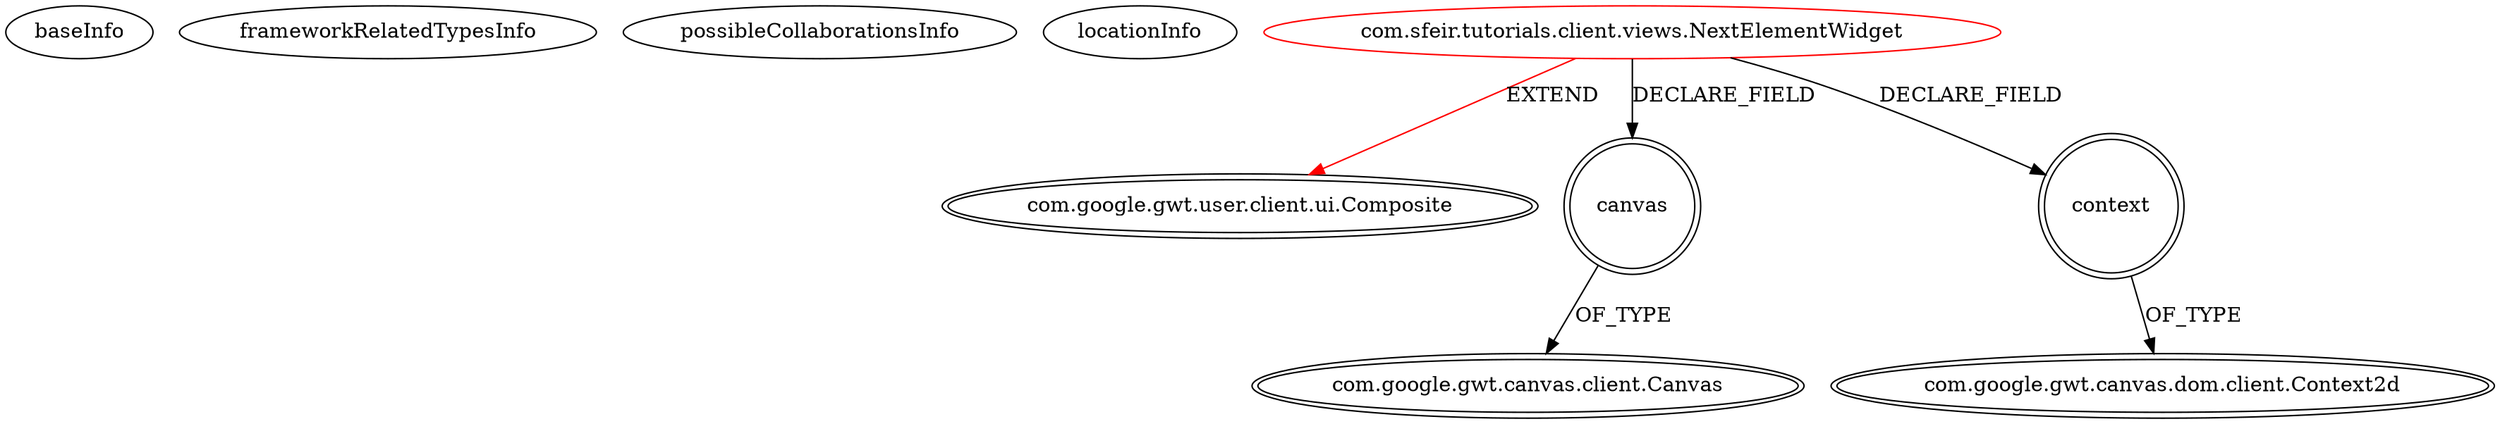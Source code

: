 digraph {
baseInfo[graphId=4242,category="extension_graph",isAnonymous=false,possibleRelation=false]
frameworkRelatedTypesInfo[0="com.google.gwt.user.client.ui.Composite"]
possibleCollaborationsInfo[]
locationInfo[projectName="oussamazoghlami-TetrisGwt",filePath="/oussamazoghlami-TetrisGwt/TetrisGwt-master/Tetris/src/com/sfeir/tutorials/client/views/NextElementWidget.java",contextSignature="NextElementWidget",graphId="4242"]
0[label="com.sfeir.tutorials.client.views.NextElementWidget",vertexType="ROOT_CLIENT_CLASS_DECLARATION",isFrameworkType=false,color=red]
1[label="com.google.gwt.user.client.ui.Composite",vertexType="FRAMEWORK_CLASS_TYPE",isFrameworkType=true,peripheries=2]
2[label="canvas",vertexType="FIELD_DECLARATION",isFrameworkType=true,peripheries=2,shape=circle]
3[label="com.google.gwt.canvas.client.Canvas",vertexType="FRAMEWORK_CLASS_TYPE",isFrameworkType=true,peripheries=2]
4[label="context",vertexType="FIELD_DECLARATION",isFrameworkType=true,peripheries=2,shape=circle]
5[label="com.google.gwt.canvas.dom.client.Context2d",vertexType="FRAMEWORK_CLASS_TYPE",isFrameworkType=true,peripheries=2]
0->1[label="EXTEND",color=red]
0->2[label="DECLARE_FIELD"]
2->3[label="OF_TYPE"]
0->4[label="DECLARE_FIELD"]
4->5[label="OF_TYPE"]
}
